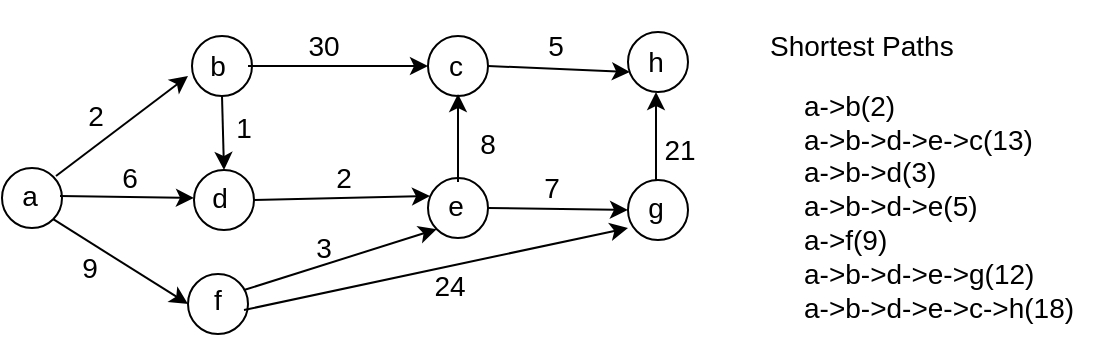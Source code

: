 <mxfile version="11.1.4" type="device"><diagram id="QvDbF5N46Sm0DY0M7enU" name="第 1 页"><mxGraphModel dx="1038" dy="609" grid="1" gridSize="10" guides="1" tooltips="1" connect="1" arrows="1" fold="1" page="1" pageScale="1" pageWidth="827" pageHeight="1169" math="0" shadow="0"><root><mxCell id="0"/><mxCell id="1" parent="0"/><mxCell id="WeaJlFb5o2282XWIkTR9-1" value="" style="group" parent="1" vertex="1" connectable="0"><mxGeometry x="77" y="135" width="30" height="30" as="geometry"/></mxCell><mxCell id="WeaJlFb5o2282XWIkTR9-2" value="" style="ellipse;whiteSpace=wrap;html=1;aspect=fixed;" parent="WeaJlFb5o2282XWIkTR9-1" vertex="1"><mxGeometry width="30" height="30" as="geometry"/></mxCell><mxCell id="WeaJlFb5o2282XWIkTR9-3" value="a" style="text;html=1;strokeColor=none;fillColor=none;align=center;verticalAlign=middle;whiteSpace=wrap;rounded=0;fontSize=14;" parent="WeaJlFb5o2282XWIkTR9-1" vertex="1"><mxGeometry x="1" y="4" width="26" height="20" as="geometry"/></mxCell><mxCell id="WeaJlFb5o2282XWIkTR9-4" value="" style="group" parent="1" vertex="1" connectable="0"><mxGeometry x="176" y="69" width="30" height="30" as="geometry"/></mxCell><mxCell id="WeaJlFb5o2282XWIkTR9-5" value="" style="ellipse;whiteSpace=wrap;html=1;aspect=fixed;" parent="WeaJlFb5o2282XWIkTR9-4" vertex="1"><mxGeometry x="-4" width="30" height="30" as="geometry"/></mxCell><mxCell id="WeaJlFb5o2282XWIkTR9-6" value="b" style="text;html=1;strokeColor=none;fillColor=none;align=center;verticalAlign=middle;whiteSpace=wrap;rounded=0;fontSize=14;" parent="WeaJlFb5o2282XWIkTR9-4" vertex="1"><mxGeometry x="-4" y="5" width="26" height="20" as="geometry"/></mxCell><mxCell id="WeaJlFb5o2282XWIkTR9-7" value="" style="group" parent="1" vertex="1" connectable="0"><mxGeometry x="176" y="136" width="30" height="30" as="geometry"/></mxCell><mxCell id="WeaJlFb5o2282XWIkTR9-8" value="" style="ellipse;whiteSpace=wrap;html=1;aspect=fixed;" parent="WeaJlFb5o2282XWIkTR9-7" vertex="1"><mxGeometry x="-3" width="30" height="30" as="geometry"/></mxCell><mxCell id="WeaJlFb5o2282XWIkTR9-9" value="d" style="text;html=1;strokeColor=none;fillColor=none;align=center;verticalAlign=middle;whiteSpace=wrap;rounded=0;fontSize=14;" parent="WeaJlFb5o2282XWIkTR9-7" vertex="1"><mxGeometry x="-3" y="4" width="26" height="20" as="geometry"/></mxCell><mxCell id="WeaJlFb5o2282XWIkTR9-10" value="" style="group" parent="1" vertex="1" connectable="0"><mxGeometry x="170" y="188" width="30" height="30" as="geometry"/></mxCell><mxCell id="WeaJlFb5o2282XWIkTR9-11" value="" style="ellipse;whiteSpace=wrap;html=1;aspect=fixed;" parent="WeaJlFb5o2282XWIkTR9-10" vertex="1"><mxGeometry width="30" height="30" as="geometry"/></mxCell><mxCell id="WeaJlFb5o2282XWIkTR9-12" value="f" style="text;html=1;strokeColor=none;fillColor=none;align=center;verticalAlign=middle;whiteSpace=wrap;rounded=0;fontSize=14;" parent="WeaJlFb5o2282XWIkTR9-10" vertex="1"><mxGeometry x="2" y="3" width="26" height="20" as="geometry"/></mxCell><mxCell id="WeaJlFb5o2282XWIkTR9-13" value="" style="group" parent="1" vertex="1" connectable="0"><mxGeometry x="290" y="69" width="30" height="30" as="geometry"/></mxCell><mxCell id="WeaJlFb5o2282XWIkTR9-14" value="" style="ellipse;whiteSpace=wrap;html=1;aspect=fixed;" parent="WeaJlFb5o2282XWIkTR9-13" vertex="1"><mxGeometry width="30" height="30" as="geometry"/></mxCell><mxCell id="WeaJlFb5o2282XWIkTR9-15" value="c" style="text;html=1;strokeColor=none;fillColor=none;align=center;verticalAlign=middle;whiteSpace=wrap;rounded=0;fontSize=14;" parent="WeaJlFb5o2282XWIkTR9-13" vertex="1"><mxGeometry x="1" y="5" width="26" height="20" as="geometry"/></mxCell><mxCell id="WeaJlFb5o2282XWIkTR9-16" value="" style="group" parent="1" vertex="1" connectable="0"><mxGeometry x="290" y="140" width="30" height="30" as="geometry"/></mxCell><mxCell id="WeaJlFb5o2282XWIkTR9-17" value="" style="ellipse;whiteSpace=wrap;html=1;aspect=fixed;" parent="WeaJlFb5o2282XWIkTR9-16" vertex="1"><mxGeometry width="30" height="30" as="geometry"/></mxCell><mxCell id="WeaJlFb5o2282XWIkTR9-18" value="e" style="text;html=1;strokeColor=none;fillColor=none;align=center;verticalAlign=middle;whiteSpace=wrap;rounded=0;fontSize=14;" parent="WeaJlFb5o2282XWIkTR9-16" vertex="1"><mxGeometry x="1" y="4" width="26" height="20" as="geometry"/></mxCell><mxCell id="WeaJlFb5o2282XWIkTR9-19" value="" style="group" parent="1" vertex="1" connectable="0"><mxGeometry x="390" y="141" width="30" height="30" as="geometry"/></mxCell><mxCell id="WeaJlFb5o2282XWIkTR9-20" value="" style="ellipse;whiteSpace=wrap;html=1;aspect=fixed;" parent="WeaJlFb5o2282XWIkTR9-19" vertex="1"><mxGeometry width="30" height="30" as="geometry"/></mxCell><mxCell id="WeaJlFb5o2282XWIkTR9-21" value="g" style="text;html=1;strokeColor=none;fillColor=none;align=center;verticalAlign=middle;whiteSpace=wrap;rounded=0;fontSize=14;" parent="WeaJlFb5o2282XWIkTR9-19" vertex="1"><mxGeometry x="1" y="4" width="26" height="20" as="geometry"/></mxCell><mxCell id="WeaJlFb5o2282XWIkTR9-22" value="" style="group" parent="1" vertex="1" connectable="0"><mxGeometry x="398" y="51" width="30" height="46" as="geometry"/></mxCell><mxCell id="WeaJlFb5o2282XWIkTR9-23" value="" style="ellipse;whiteSpace=wrap;html=1;aspect=fixed;" parent="WeaJlFb5o2282XWIkTR9-22" vertex="1"><mxGeometry x="-8" y="16" width="30" height="30" as="geometry"/></mxCell><mxCell id="WeaJlFb5o2282XWIkTR9-24" value="h" style="text;html=1;strokeColor=none;fillColor=none;align=center;verticalAlign=middle;whiteSpace=wrap;rounded=0;fontSize=14;" parent="WeaJlFb5o2282XWIkTR9-22" vertex="1"><mxGeometry x="-7" y="21" width="26" height="20" as="geometry"/></mxCell><mxCell id="WeaJlFb5o2282XWIkTR9-25" value="" style="endArrow=classic;html=1;fontSize=14;" parent="1" edge="1"><mxGeometry width="50" height="50" relative="1" as="geometry"><mxPoint x="104" y="139" as="sourcePoint"/><mxPoint x="170" y="89" as="targetPoint"/></mxGeometry></mxCell><mxCell id="WeaJlFb5o2282XWIkTR9-26" value="" style="endArrow=classic;html=1;fontSize=14;entryX=0;entryY=0.5;entryDx=0;entryDy=0;" parent="1" target="WeaJlFb5o2282XWIkTR9-9" edge="1"><mxGeometry width="50" height="50" relative="1" as="geometry"><mxPoint x="106" y="149" as="sourcePoint"/><mxPoint x="173" y="145" as="targetPoint"/></mxGeometry></mxCell><mxCell id="WeaJlFb5o2282XWIkTR9-27" value="" style="endArrow=classic;html=1;fontSize=14;entryX=0;entryY=0.5;entryDx=0;entryDy=0;exitX=1;exitY=1;exitDx=0;exitDy=0;" parent="1" source="WeaJlFb5o2282XWIkTR9-2" target="WeaJlFb5o2282XWIkTR9-11" edge="1"><mxGeometry width="50" height="50" relative="1" as="geometry"><mxPoint x="90" y="206" as="sourcePoint"/><mxPoint x="140" y="156" as="targetPoint"/></mxGeometry></mxCell><mxCell id="WeaJlFb5o2282XWIkTR9-28" value="" style="endArrow=classic;html=1;fontSize=14;entryX=0;entryY=1;entryDx=0;entryDy=0;exitX=1;exitY=0.25;exitDx=0;exitDy=0;" parent="1" source="WeaJlFb5o2282XWIkTR9-12" target="WeaJlFb5o2282XWIkTR9-17" edge="1"><mxGeometry width="50" height="50" relative="1" as="geometry"><mxPoint x="188" y="231" as="sourcePoint"/><mxPoint x="238" y="181" as="targetPoint"/></mxGeometry></mxCell><mxCell id="WeaJlFb5o2282XWIkTR9-29" value="" style="endArrow=classic;html=1;fontSize=14;exitX=1;exitY=0.75;exitDx=0;exitDy=0;" parent="1" source="WeaJlFb5o2282XWIkTR9-12" edge="1"><mxGeometry width="50" height="50" relative="1" as="geometry"><mxPoint x="340" y="236" as="sourcePoint"/><mxPoint x="390" y="165" as="targetPoint"/></mxGeometry></mxCell><mxCell id="WeaJlFb5o2282XWIkTR9-30" value="" style="endArrow=classic;html=1;fontSize=14;entryX=0.5;entryY=0;entryDx=0;entryDy=0;exitX=0.5;exitY=1;exitDx=0;exitDy=0;" parent="1" source="WeaJlFb5o2282XWIkTR9-5" target="WeaJlFb5o2282XWIkTR9-8" edge="1"><mxGeometry width="50" height="50" relative="1" as="geometry"><mxPoint x="177" y="124" as="sourcePoint"/><mxPoint x="227" y="74" as="targetPoint"/></mxGeometry></mxCell><mxCell id="WeaJlFb5o2282XWIkTR9-31" value="" style="endArrow=classic;html=1;fontSize=14;entryX=0;entryY=0.5;entryDx=0;entryDy=0;" parent="1" target="WeaJlFb5o2282XWIkTR9-14" edge="1"><mxGeometry width="50" height="50" relative="1" as="geometry"><mxPoint x="200" y="84" as="sourcePoint"/><mxPoint x="260" y="59" as="targetPoint"/></mxGeometry></mxCell><mxCell id="WeaJlFb5o2282XWIkTR9-32" value="" style="endArrow=classic;html=1;fontSize=14;entryX=0;entryY=0.25;entryDx=0;entryDy=0;exitX=1;exitY=0.5;exitDx=0;exitDy=0;" parent="1" source="WeaJlFb5o2282XWIkTR9-8" target="WeaJlFb5o2282XWIkTR9-18" edge="1"><mxGeometry width="50" height="50" relative="1" as="geometry"><mxPoint x="210" y="149" as="sourcePoint"/><mxPoint x="290" y="125" as="targetPoint"/></mxGeometry></mxCell><mxCell id="WeaJlFb5o2282XWIkTR9-33" value="" style="endArrow=classic;html=1;fontSize=14;exitX=1;exitY=0.5;exitDx=0;exitDy=0;entryX=0;entryY=0.75;entryDx=0;entryDy=0;" parent="1" source="WeaJlFb5o2282XWIkTR9-14" target="WeaJlFb5o2282XWIkTR9-24" edge="1"><mxGeometry width="50" height="50" relative="1" as="geometry"><mxPoint x="328.5" y="109" as="sourcePoint"/><mxPoint x="391" y="87" as="targetPoint"/></mxGeometry></mxCell><mxCell id="WeaJlFb5o2282XWIkTR9-34" value="" style="endArrow=classic;html=1;fontSize=14;exitX=1;exitY=0.5;exitDx=0;exitDy=0;entryX=0;entryY=0.5;entryDx=0;entryDy=0;" parent="1" source="WeaJlFb5o2282XWIkTR9-17" target="WeaJlFb5o2282XWIkTR9-20" edge="1"><mxGeometry width="50" height="50" relative="1" as="geometry"><mxPoint x="328.5" y="176" as="sourcePoint"/><mxPoint x="380" y="156" as="targetPoint"/></mxGeometry></mxCell><mxCell id="WeaJlFb5o2282XWIkTR9-35" value="" style="endArrow=classic;html=1;fontSize=14;entryX=0.5;entryY=1;entryDx=0;entryDy=0;" parent="1" edge="1"><mxGeometry width="50" height="50" relative="1" as="geometry"><mxPoint x="404" y="141" as="sourcePoint"/><mxPoint x="404" y="97" as="targetPoint"/></mxGeometry></mxCell><mxCell id="WeaJlFb5o2282XWIkTR9-36" value="" style="endArrow=classic;html=1;fontSize=14;" parent="1" edge="1"><mxGeometry width="50" height="50" relative="1" as="geometry"><mxPoint x="305" y="142" as="sourcePoint"/><mxPoint x="305" y="98" as="targetPoint"/></mxGeometry></mxCell><mxCell id="WeaJlFb5o2282XWIkTR9-37" value="2" style="text;html=1;strokeColor=none;fillColor=none;align=center;verticalAlign=middle;whiteSpace=wrap;rounded=0;fontSize=14;" parent="1" vertex="1"><mxGeometry x="104" y="99" width="40" height="20" as="geometry"/></mxCell><mxCell id="WeaJlFb5o2282XWIkTR9-38" value="6" style="text;html=1;strokeColor=none;fillColor=none;align=center;verticalAlign=middle;whiteSpace=wrap;rounded=0;fontSize=14;" parent="1" vertex="1"><mxGeometry x="121" y="130" width="40" height="20" as="geometry"/></mxCell><mxCell id="WeaJlFb5o2282XWIkTR9-39" value="9" style="text;html=1;strokeColor=none;fillColor=none;align=center;verticalAlign=middle;whiteSpace=wrap;rounded=0;fontSize=14;" parent="1" vertex="1"><mxGeometry x="101" y="175" width="40" height="20" as="geometry"/></mxCell><mxCell id="WeaJlFb5o2282XWIkTR9-40" value="1" style="text;html=1;strokeColor=none;fillColor=none;align=center;verticalAlign=middle;whiteSpace=wrap;rounded=0;fontSize=14;" parent="1" vertex="1"><mxGeometry x="178" y="105" width="40" height="20" as="geometry"/></mxCell><mxCell id="WeaJlFb5o2282XWIkTR9-41" value="30" style="text;html=1;strokeColor=none;fillColor=none;align=center;verticalAlign=middle;whiteSpace=wrap;rounded=0;fontSize=14;" parent="1" vertex="1"><mxGeometry x="218" y="64" width="40" height="20" as="geometry"/></mxCell><mxCell id="WeaJlFb5o2282XWIkTR9-42" value="5" style="text;html=1;strokeColor=none;fillColor=none;align=center;verticalAlign=middle;whiteSpace=wrap;rounded=0;fontSize=14;" parent="1" vertex="1"><mxGeometry x="334" y="64" width="40" height="20" as="geometry"/></mxCell><mxCell id="WeaJlFb5o2282XWIkTR9-43" value="2" style="text;html=1;strokeColor=none;fillColor=none;align=center;verticalAlign=middle;whiteSpace=wrap;rounded=0;fontSize=14;" parent="1" vertex="1"><mxGeometry x="228" y="130" width="40" height="20" as="geometry"/></mxCell><mxCell id="WeaJlFb5o2282XWIkTR9-44" value="24" style="text;html=1;strokeColor=none;fillColor=none;align=center;verticalAlign=middle;whiteSpace=wrap;rounded=0;fontSize=14;" parent="1" vertex="1"><mxGeometry x="281" y="184" width="40" height="20" as="geometry"/></mxCell><mxCell id="WeaJlFb5o2282XWIkTR9-45" value="3" style="text;html=1;strokeColor=none;fillColor=none;align=center;verticalAlign=middle;whiteSpace=wrap;rounded=0;fontSize=14;" parent="1" vertex="1"><mxGeometry x="218" y="165" width="40" height="20" as="geometry"/></mxCell><mxCell id="WeaJlFb5o2282XWIkTR9-46" value="8" style="text;html=1;strokeColor=none;fillColor=none;align=center;verticalAlign=middle;whiteSpace=wrap;rounded=0;fontSize=14;" parent="1" vertex="1"><mxGeometry x="300" y="113" width="40" height="20" as="geometry"/></mxCell><mxCell id="WeaJlFb5o2282XWIkTR9-47" value="7" style="text;html=1;strokeColor=none;fillColor=none;align=center;verticalAlign=middle;whiteSpace=wrap;rounded=0;fontSize=14;" parent="1" vertex="1"><mxGeometry x="332" y="135" width="40" height="20" as="geometry"/></mxCell><mxCell id="WeaJlFb5o2282XWIkTR9-48" value="21" style="text;html=1;strokeColor=none;fillColor=none;align=center;verticalAlign=middle;whiteSpace=wrap;rounded=0;fontSize=14;" parent="1" vertex="1"><mxGeometry x="396" y="116" width="40" height="20" as="geometry"/></mxCell><mxCell id="WeaJlFb5o2282XWIkTR9-49" value="&lt;div&gt;a-&amp;gt;b(2)&lt;/div&gt;&lt;div&gt;a-&amp;gt;b-&amp;gt;d-&amp;gt;e-&amp;gt;c(13)&lt;/div&gt;&lt;div&gt;a-&amp;gt;b-&amp;gt;d(3)&lt;/div&gt;&lt;div&gt;a-&amp;gt;b-&amp;gt;d-&amp;gt;e(5)&lt;/div&gt;&lt;div&gt;a-&amp;gt;f(9)&lt;/div&gt;&lt;div&gt;a-&amp;gt;b-&amp;gt;d-&amp;gt;e-&amp;gt;g(12)&lt;/div&gt;&lt;div&gt;a-&amp;gt;b-&amp;gt;d-&amp;gt;e-&amp;gt;c-&amp;gt;h(18)&lt;/div&gt;" style="text;html=1;strokeColor=none;fillColor=none;align=left;verticalAlign=middle;whiteSpace=wrap;rounded=0;fontSize=14;" parent="1" vertex="1"><mxGeometry x="476" y="91" width="140" height="126" as="geometry"/></mxCell><mxCell id="WeaJlFb5o2282XWIkTR9-50" value="Shortest Paths" style="text;html=1;strokeColor=none;fillColor=none;align=left;verticalAlign=middle;whiteSpace=wrap;rounded=0;fontSize=14;" parent="1" vertex="1"><mxGeometry x="459" y="64" width="171" height="20" as="geometry"/></mxCell></root></mxGraphModel></diagram></mxfile>